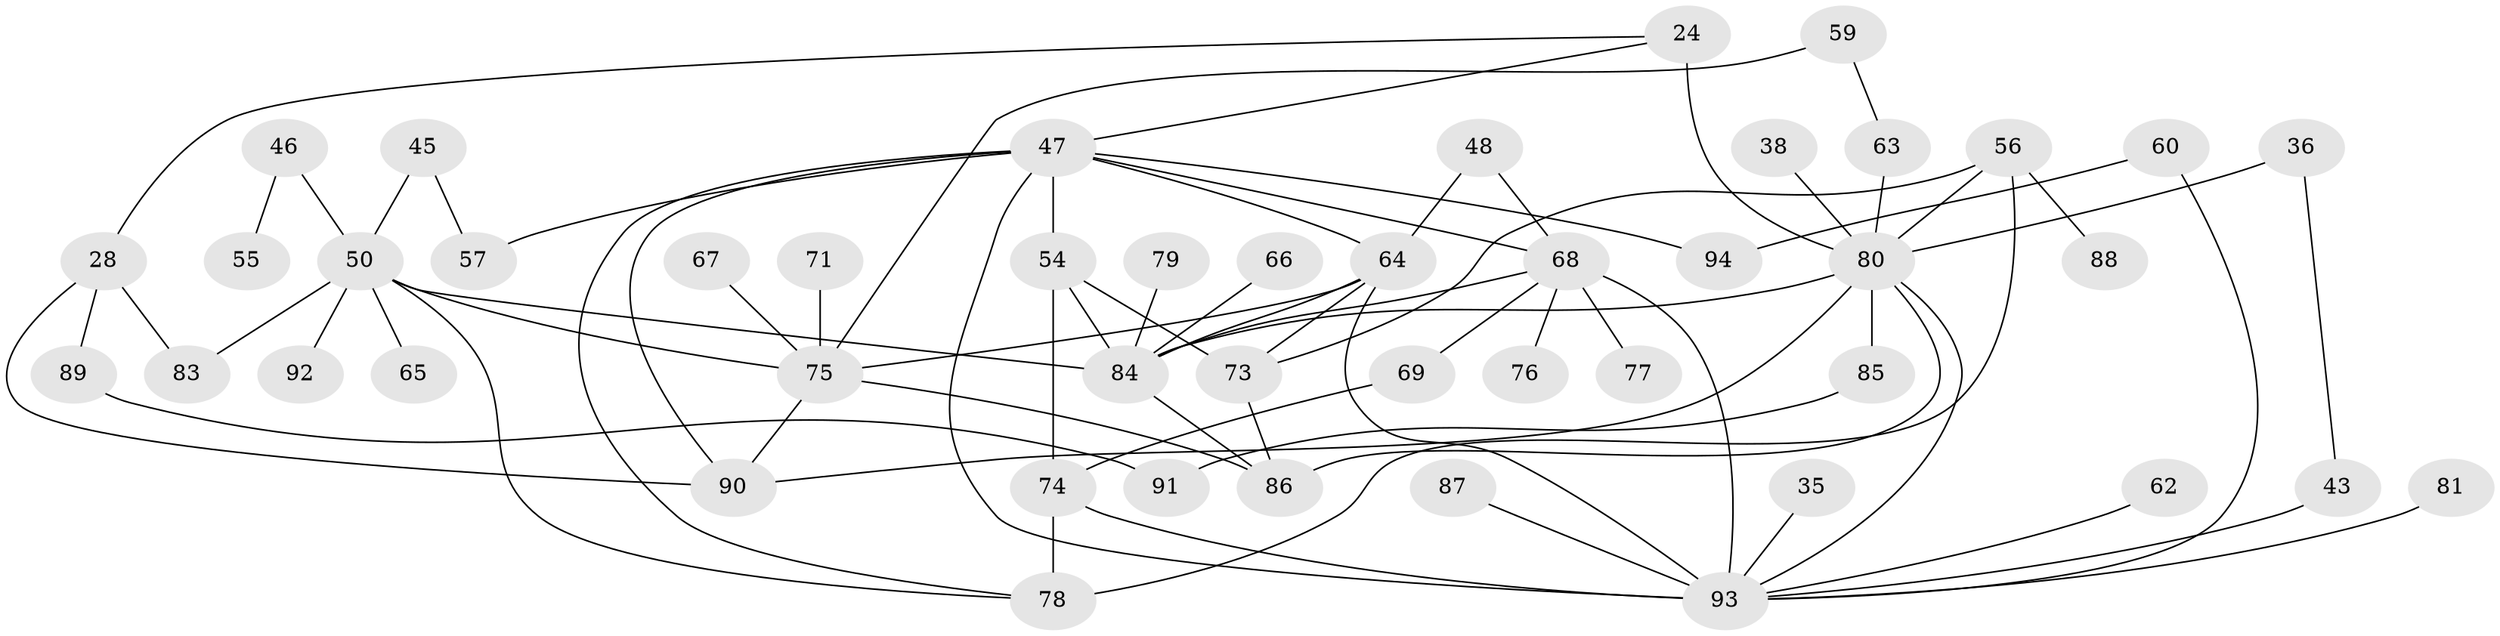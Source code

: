 // original degree distribution, {4: 0.20212765957446807, 5: 0.06382978723404255, 8: 0.02127659574468085, 6: 0.031914893617021274, 3: 0.18085106382978725, 2: 0.3191489361702128, 1: 0.1702127659574468, 9: 0.010638297872340425}
// Generated by graph-tools (version 1.1) at 2025/42/03/09/25 04:42:36]
// undirected, 47 vertices, 73 edges
graph export_dot {
graph [start="1"]
  node [color=gray90,style=filled];
  24 [super="+2"];
  28 [super="+1+11+26"];
  35;
  36;
  38 [super="+22"];
  43;
  45;
  46;
  47 [super="+42"];
  48;
  50 [super="+40"];
  54;
  55;
  56 [super="+18"];
  57;
  59;
  60;
  62;
  63;
  64 [super="+20+61"];
  65;
  66;
  67;
  68 [super="+30+7"];
  69;
  71;
  73 [super="+41"];
  74 [super="+58+70"];
  75 [super="+72+44"];
  76;
  77;
  78 [super="+29"];
  79;
  80 [super="+37+5+52"];
  81;
  83;
  84 [super="+23+31"];
  85;
  86 [super="+25"];
  87;
  88;
  89;
  90 [super="+21"];
  91;
  92;
  93 [super="+82+53"];
  94;
  24 -- 28;
  24 -- 47;
  24 -- 80 [weight=3];
  28 -- 83;
  28 -- 89;
  28 -- 90;
  35 -- 93;
  36 -- 43;
  36 -- 80;
  38 -- 80;
  43 -- 93;
  45 -- 57;
  45 -- 50;
  46 -- 55;
  46 -- 50;
  47 -- 64;
  47 -- 93 [weight=3];
  47 -- 54;
  47 -- 94;
  47 -- 57;
  47 -- 90;
  47 -- 78;
  47 -- 68 [weight=3];
  48 -- 68;
  48 -- 64;
  50 -- 65;
  50 -- 92;
  50 -- 84;
  50 -- 75 [weight=2];
  50 -- 83;
  50 -- 78;
  54 -- 84;
  54 -- 74;
  54 -- 73;
  56 -- 73;
  56 -- 80;
  56 -- 88;
  56 -- 78;
  59 -- 63;
  59 -- 75;
  60 -- 94;
  60 -- 93;
  62 -- 93;
  63 -- 80;
  64 -- 73 [weight=2];
  64 -- 93 [weight=2];
  64 -- 84;
  64 -- 75 [weight=2];
  66 -- 84;
  67 -- 75;
  68 -- 76;
  68 -- 84 [weight=4];
  68 -- 69;
  68 -- 77;
  68 -- 93 [weight=2];
  69 -- 74;
  71 -- 75;
  73 -- 86;
  74 -- 78 [weight=2];
  74 -- 93;
  75 -- 90;
  75 -- 86;
  79 -- 84;
  80 -- 85;
  80 -- 84 [weight=2];
  80 -- 90;
  80 -- 93 [weight=3];
  80 -- 86;
  81 -- 93;
  84 -- 86;
  85 -- 91;
  87 -- 93;
  89 -- 91;
}
